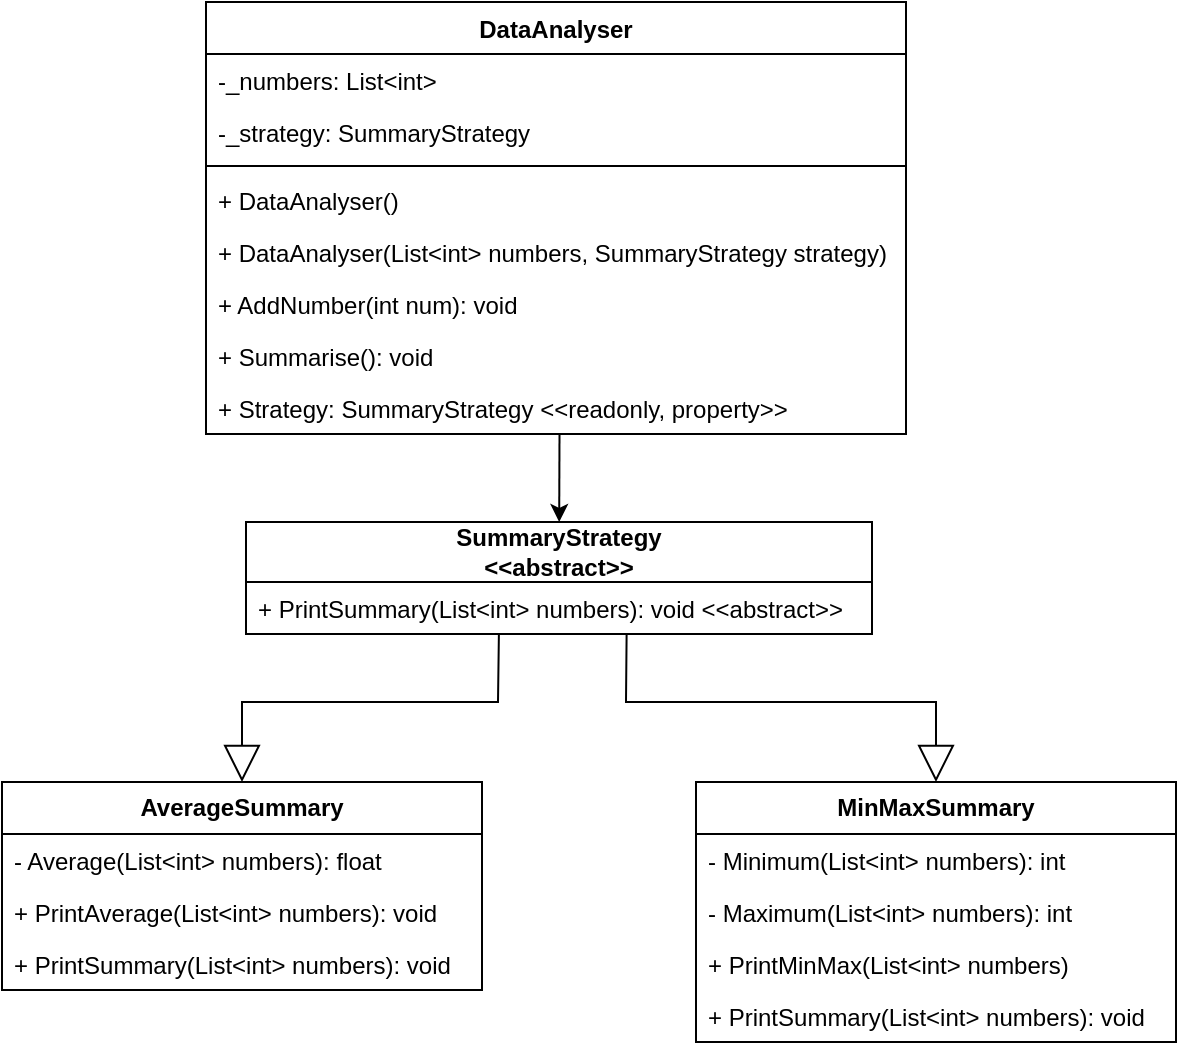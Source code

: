 <mxfile version="21.8.2" type="device">
  <diagram name="Trang-1" id="BSI4O_B9rFVBFwTaf7U2">
    <mxGraphModel dx="1152" dy="621" grid="1" gridSize="10" guides="1" tooltips="1" connect="1" arrows="1" fold="1" page="1" pageScale="1" pageWidth="827" pageHeight="1169" math="0" shadow="0">
      <root>
        <mxCell id="0" />
        <mxCell id="1" parent="0" />
        <mxCell id="7cZM7zxI1wRTEGrWhanU-1" value="DataAnalyser" style="swimlane;fontStyle=1;align=center;verticalAlign=top;childLayout=stackLayout;horizontal=1;startSize=26;horizontalStack=0;resizeParent=1;resizeParentMax=0;resizeLast=0;collapsible=1;marginBottom=0;whiteSpace=wrap;html=1;" vertex="1" parent="1">
          <mxGeometry x="150" y="130" width="350" height="216" as="geometry" />
        </mxCell>
        <mxCell id="7cZM7zxI1wRTEGrWhanU-2" value="-_numbers: List&amp;lt;int&amp;gt;" style="text;strokeColor=none;fillColor=none;align=left;verticalAlign=top;spacingLeft=4;spacingRight=4;overflow=hidden;rotatable=0;points=[[0,0.5],[1,0.5]];portConstraint=eastwest;whiteSpace=wrap;html=1;" vertex="1" parent="7cZM7zxI1wRTEGrWhanU-1">
          <mxGeometry y="26" width="350" height="26" as="geometry" />
        </mxCell>
        <mxCell id="7cZM7zxI1wRTEGrWhanU-5" value="-_strategy: SummaryStrategy" style="text;strokeColor=none;fillColor=none;align=left;verticalAlign=top;spacingLeft=4;spacingRight=4;overflow=hidden;rotatable=0;points=[[0,0.5],[1,0.5]];portConstraint=eastwest;whiteSpace=wrap;html=1;" vertex="1" parent="7cZM7zxI1wRTEGrWhanU-1">
          <mxGeometry y="52" width="350" height="26" as="geometry" />
        </mxCell>
        <mxCell id="7cZM7zxI1wRTEGrWhanU-3" value="" style="line;strokeWidth=1;fillColor=none;align=left;verticalAlign=middle;spacingTop=-1;spacingLeft=3;spacingRight=3;rotatable=0;labelPosition=right;points=[];portConstraint=eastwest;strokeColor=inherit;" vertex="1" parent="7cZM7zxI1wRTEGrWhanU-1">
          <mxGeometry y="78" width="350" height="8" as="geometry" />
        </mxCell>
        <mxCell id="7cZM7zxI1wRTEGrWhanU-4" value="+ DataAnalyser()" style="text;strokeColor=none;fillColor=none;align=left;verticalAlign=top;spacingLeft=4;spacingRight=4;overflow=hidden;rotatable=0;points=[[0,0.5],[1,0.5]];portConstraint=eastwest;whiteSpace=wrap;html=1;" vertex="1" parent="7cZM7zxI1wRTEGrWhanU-1">
          <mxGeometry y="86" width="350" height="26" as="geometry" />
        </mxCell>
        <mxCell id="7cZM7zxI1wRTEGrWhanU-7" value="+ DataAnalyser(List&amp;lt;int&amp;gt; numbers, SummaryStrategy strategy)" style="text;strokeColor=none;fillColor=none;align=left;verticalAlign=top;spacingLeft=4;spacingRight=4;overflow=hidden;rotatable=0;points=[[0,0.5],[1,0.5]];portConstraint=eastwest;whiteSpace=wrap;html=1;" vertex="1" parent="7cZM7zxI1wRTEGrWhanU-1">
          <mxGeometry y="112" width="350" height="26" as="geometry" />
        </mxCell>
        <mxCell id="7cZM7zxI1wRTEGrWhanU-8" value="+ AddNumber(int num): void" style="text;strokeColor=none;fillColor=none;align=left;verticalAlign=top;spacingLeft=4;spacingRight=4;overflow=hidden;rotatable=0;points=[[0,0.5],[1,0.5]];portConstraint=eastwest;whiteSpace=wrap;html=1;" vertex="1" parent="7cZM7zxI1wRTEGrWhanU-1">
          <mxGeometry y="138" width="350" height="26" as="geometry" />
        </mxCell>
        <mxCell id="7cZM7zxI1wRTEGrWhanU-9" value="+ Summarise(): void" style="text;strokeColor=none;fillColor=none;align=left;verticalAlign=top;spacingLeft=4;spacingRight=4;overflow=hidden;rotatable=0;points=[[0,0.5],[1,0.5]];portConstraint=eastwest;whiteSpace=wrap;html=1;" vertex="1" parent="7cZM7zxI1wRTEGrWhanU-1">
          <mxGeometry y="164" width="350" height="26" as="geometry" />
        </mxCell>
        <mxCell id="7cZM7zxI1wRTEGrWhanU-16" value="+ Strategy: SummaryStrategy &amp;lt;&amp;lt;readonly, property&amp;gt;&amp;gt;" style="text;strokeColor=none;fillColor=none;align=left;verticalAlign=top;spacingLeft=4;spacingRight=4;overflow=hidden;rotatable=0;points=[[0,0.5],[1,0.5]];portConstraint=eastwest;whiteSpace=wrap;html=1;" vertex="1" parent="7cZM7zxI1wRTEGrWhanU-1">
          <mxGeometry y="190" width="350" height="26" as="geometry" />
        </mxCell>
        <mxCell id="7cZM7zxI1wRTEGrWhanU-10" value="&lt;b&gt;SummaryStrategy&lt;br&gt;&amp;lt;&amp;lt;abstract&amp;gt;&amp;gt;&lt;/b&gt;" style="swimlane;fontStyle=0;childLayout=stackLayout;horizontal=1;startSize=30;fillColor=none;horizontalStack=0;resizeParent=1;resizeParentMax=0;resizeLast=0;collapsible=1;marginBottom=0;whiteSpace=wrap;html=1;" vertex="1" parent="1">
          <mxGeometry x="170" y="390" width="313" height="56" as="geometry" />
        </mxCell>
        <mxCell id="7cZM7zxI1wRTEGrWhanU-11" value="+ PrintSummary(List&amp;lt;int&amp;gt; numbers): void &amp;lt;&amp;lt;abstract&amp;gt;&amp;gt;" style="text;strokeColor=none;fillColor=none;align=left;verticalAlign=top;spacingLeft=4;spacingRight=4;overflow=hidden;rotatable=0;points=[[0,0.5],[1,0.5]];portConstraint=eastwest;whiteSpace=wrap;html=1;" vertex="1" parent="7cZM7zxI1wRTEGrWhanU-10">
          <mxGeometry y="30" width="313" height="26" as="geometry" />
        </mxCell>
        <mxCell id="7cZM7zxI1wRTEGrWhanU-14" value="" style="endArrow=classic;html=1;rounded=0;exitX=0.505;exitY=1.013;exitDx=0;exitDy=0;exitPerimeter=0;" edge="1" parent="1" source="7cZM7zxI1wRTEGrWhanU-16" target="7cZM7zxI1wRTEGrWhanU-10">
          <mxGeometry width="50" height="50" relative="1" as="geometry">
            <mxPoint x="320" y="380" as="sourcePoint" />
            <mxPoint x="370" y="330" as="targetPoint" />
          </mxGeometry>
        </mxCell>
        <mxCell id="7cZM7zxI1wRTEGrWhanU-22" value="&lt;b&gt;AverageSummary&lt;/b&gt;" style="swimlane;fontStyle=0;childLayout=stackLayout;horizontal=1;startSize=26;fillColor=none;horizontalStack=0;resizeParent=1;resizeParentMax=0;resizeLast=0;collapsible=1;marginBottom=0;whiteSpace=wrap;html=1;" vertex="1" parent="1">
          <mxGeometry x="48" y="520" width="240" height="104" as="geometry" />
        </mxCell>
        <mxCell id="7cZM7zxI1wRTEGrWhanU-23" value="- Average(List&amp;lt;int&amp;gt; numbers): float" style="text;strokeColor=none;fillColor=none;align=left;verticalAlign=top;spacingLeft=4;spacingRight=4;overflow=hidden;rotatable=0;points=[[0,0.5],[1,0.5]];portConstraint=eastwest;whiteSpace=wrap;html=1;" vertex="1" parent="7cZM7zxI1wRTEGrWhanU-22">
          <mxGeometry y="26" width="240" height="26" as="geometry" />
        </mxCell>
        <mxCell id="7cZM7zxI1wRTEGrWhanU-24" value="+ PrintAverage(List&amp;lt;int&amp;gt; numbers): void" style="text;strokeColor=none;fillColor=none;align=left;verticalAlign=top;spacingLeft=4;spacingRight=4;overflow=hidden;rotatable=0;points=[[0,0.5],[1,0.5]];portConstraint=eastwest;whiteSpace=wrap;html=1;" vertex="1" parent="7cZM7zxI1wRTEGrWhanU-22">
          <mxGeometry y="52" width="240" height="26" as="geometry" />
        </mxCell>
        <mxCell id="7cZM7zxI1wRTEGrWhanU-25" value="+ PrintSummary(List&amp;lt;int&amp;gt; numbers): void&amp;nbsp;" style="text;strokeColor=none;fillColor=none;align=left;verticalAlign=top;spacingLeft=4;spacingRight=4;overflow=hidden;rotatable=0;points=[[0,0.5],[1,0.5]];portConstraint=eastwest;whiteSpace=wrap;html=1;" vertex="1" parent="7cZM7zxI1wRTEGrWhanU-22">
          <mxGeometry y="78" width="240" height="26" as="geometry" />
        </mxCell>
        <mxCell id="7cZM7zxI1wRTEGrWhanU-27" value="&lt;b&gt;MinMaxSummary&lt;/b&gt;" style="swimlane;fontStyle=0;childLayout=stackLayout;horizontal=1;startSize=26;fillColor=none;horizontalStack=0;resizeParent=1;resizeParentMax=0;resizeLast=0;collapsible=1;marginBottom=0;whiteSpace=wrap;html=1;" vertex="1" parent="1">
          <mxGeometry x="395" y="520" width="240" height="130" as="geometry" />
        </mxCell>
        <mxCell id="7cZM7zxI1wRTEGrWhanU-28" value="- Minimum(List&amp;lt;int&amp;gt; numbers): int" style="text;strokeColor=none;fillColor=none;align=left;verticalAlign=top;spacingLeft=4;spacingRight=4;overflow=hidden;rotatable=0;points=[[0,0.5],[1,0.5]];portConstraint=eastwest;whiteSpace=wrap;html=1;" vertex="1" parent="7cZM7zxI1wRTEGrWhanU-27">
          <mxGeometry y="26" width="240" height="26" as="geometry" />
        </mxCell>
        <mxCell id="7cZM7zxI1wRTEGrWhanU-29" value="- Maximum(List&amp;lt;int&amp;gt; numbers): int" style="text;strokeColor=none;fillColor=none;align=left;verticalAlign=top;spacingLeft=4;spacingRight=4;overflow=hidden;rotatable=0;points=[[0,0.5],[1,0.5]];portConstraint=eastwest;whiteSpace=wrap;html=1;" vertex="1" parent="7cZM7zxI1wRTEGrWhanU-27">
          <mxGeometry y="52" width="240" height="26" as="geometry" />
        </mxCell>
        <mxCell id="7cZM7zxI1wRTEGrWhanU-32" value="+ PrintMinMax(List&amp;lt;int&amp;gt; numbers)" style="text;strokeColor=none;fillColor=none;align=left;verticalAlign=top;spacingLeft=4;spacingRight=4;overflow=hidden;rotatable=0;points=[[0,0.5],[1,0.5]];portConstraint=eastwest;whiteSpace=wrap;html=1;" vertex="1" parent="7cZM7zxI1wRTEGrWhanU-27">
          <mxGeometry y="78" width="240" height="26" as="geometry" />
        </mxCell>
        <mxCell id="7cZM7zxI1wRTEGrWhanU-30" value="+ PrintSummary(List&amp;lt;int&amp;gt; numbers): void&amp;nbsp;" style="text;strokeColor=none;fillColor=none;align=left;verticalAlign=top;spacingLeft=4;spacingRight=4;overflow=hidden;rotatable=0;points=[[0,0.5],[1,0.5]];portConstraint=eastwest;whiteSpace=wrap;html=1;" vertex="1" parent="7cZM7zxI1wRTEGrWhanU-27">
          <mxGeometry y="104" width="240" height="26" as="geometry" />
        </mxCell>
        <mxCell id="7cZM7zxI1wRTEGrWhanU-33" value="" style="endArrow=block;endSize=16;endFill=0;html=1;rounded=0;entryX=0.5;entryY=0;entryDx=0;entryDy=0;exitX=0.404;exitY=0.991;exitDx=0;exitDy=0;exitPerimeter=0;" edge="1" parent="1" source="7cZM7zxI1wRTEGrWhanU-11" target="7cZM7zxI1wRTEGrWhanU-22">
          <mxGeometry width="160" relative="1" as="geometry">
            <mxPoint x="10" y="480" as="sourcePoint" />
            <mxPoint x="170" y="480" as="targetPoint" />
            <Array as="points">
              <mxPoint x="296" y="480" />
              <mxPoint x="168" y="480" />
            </Array>
          </mxGeometry>
        </mxCell>
        <mxCell id="7cZM7zxI1wRTEGrWhanU-34" value="" style="endArrow=block;endSize=16;endFill=0;html=1;rounded=0;entryX=0.5;entryY=0;entryDx=0;entryDy=0;exitX=0.608;exitY=1.006;exitDx=0;exitDy=0;exitPerimeter=0;" edge="1" parent="1" source="7cZM7zxI1wRTEGrWhanU-11" target="7cZM7zxI1wRTEGrWhanU-27">
          <mxGeometry width="160" relative="1" as="geometry">
            <mxPoint x="483" y="480" as="sourcePoint" />
            <mxPoint x="643" y="480" as="targetPoint" />
            <Array as="points">
              <mxPoint x="360" y="480" />
              <mxPoint x="515" y="480" />
            </Array>
          </mxGeometry>
        </mxCell>
      </root>
    </mxGraphModel>
  </diagram>
</mxfile>
